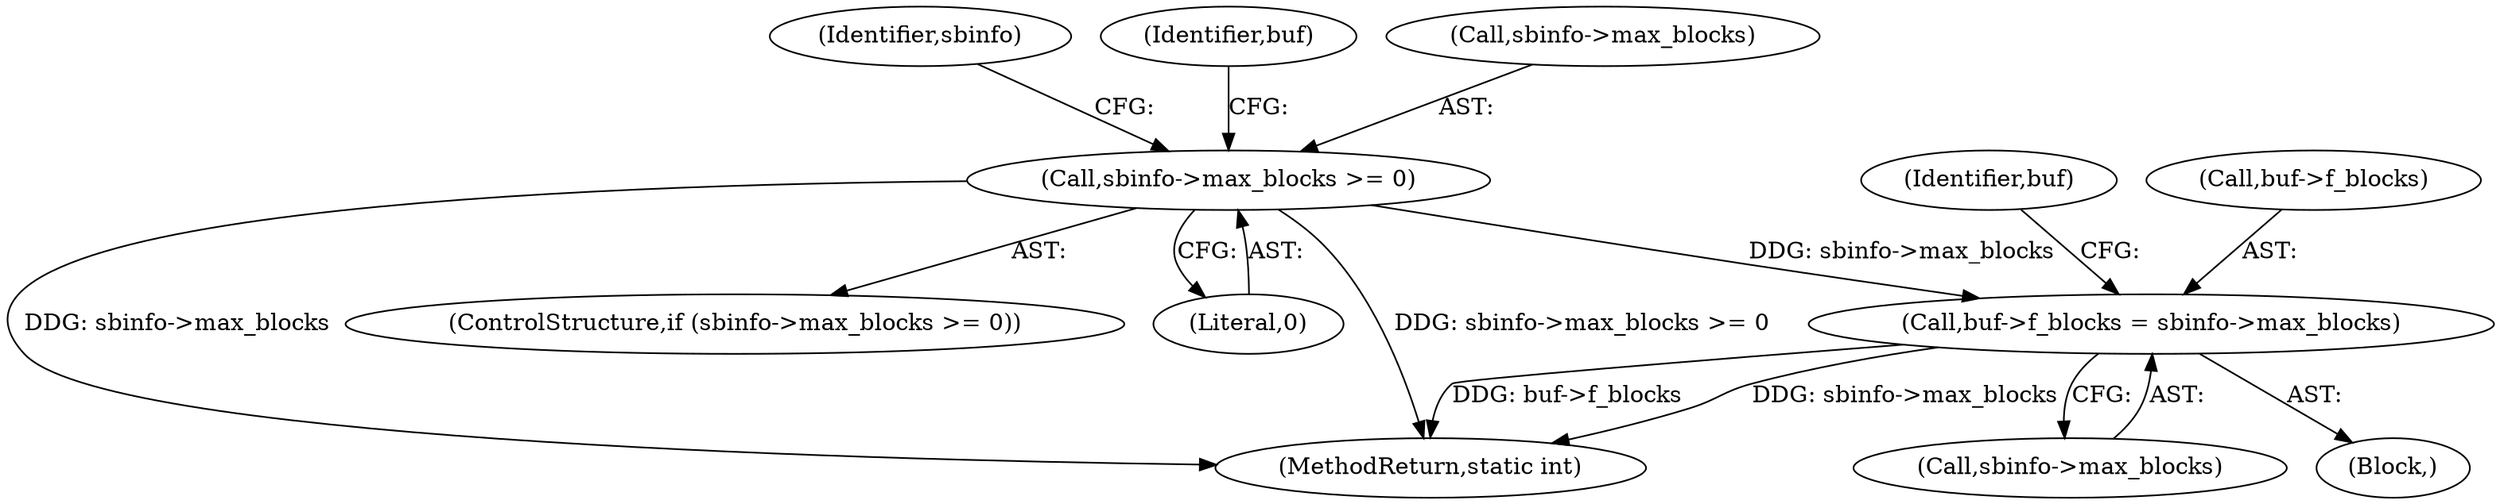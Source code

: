 digraph "0_linux_90481622d75715bfcb68501280a917dbfe516029_3@pointer" {
"1000145" [label="(Call,buf->f_blocks = sbinfo->max_blocks)"];
"1000139" [label="(Call,sbinfo->max_blocks >= 0)"];
"1000180" [label="(Identifier,sbinfo)"];
"1000154" [label="(Identifier,buf)"];
"1000144" [label="(Block,)"];
"1000147" [label="(Identifier,buf)"];
"1000145" [label="(Call,buf->f_blocks = sbinfo->max_blocks)"];
"1000139" [label="(Call,sbinfo->max_blocks >= 0)"];
"1000146" [label="(Call,buf->f_blocks)"];
"1000189" [label="(MethodReturn,static int)"];
"1000140" [label="(Call,sbinfo->max_blocks)"];
"1000138" [label="(ControlStructure,if (sbinfo->max_blocks >= 0))"];
"1000149" [label="(Call,sbinfo->max_blocks)"];
"1000143" [label="(Literal,0)"];
"1000145" -> "1000144"  [label="AST: "];
"1000145" -> "1000149"  [label="CFG: "];
"1000146" -> "1000145"  [label="AST: "];
"1000149" -> "1000145"  [label="AST: "];
"1000154" -> "1000145"  [label="CFG: "];
"1000145" -> "1000189"  [label="DDG: sbinfo->max_blocks"];
"1000145" -> "1000189"  [label="DDG: buf->f_blocks"];
"1000139" -> "1000145"  [label="DDG: sbinfo->max_blocks"];
"1000139" -> "1000138"  [label="AST: "];
"1000139" -> "1000143"  [label="CFG: "];
"1000140" -> "1000139"  [label="AST: "];
"1000143" -> "1000139"  [label="AST: "];
"1000147" -> "1000139"  [label="CFG: "];
"1000180" -> "1000139"  [label="CFG: "];
"1000139" -> "1000189"  [label="DDG: sbinfo->max_blocks >= 0"];
"1000139" -> "1000189"  [label="DDG: sbinfo->max_blocks"];
}
